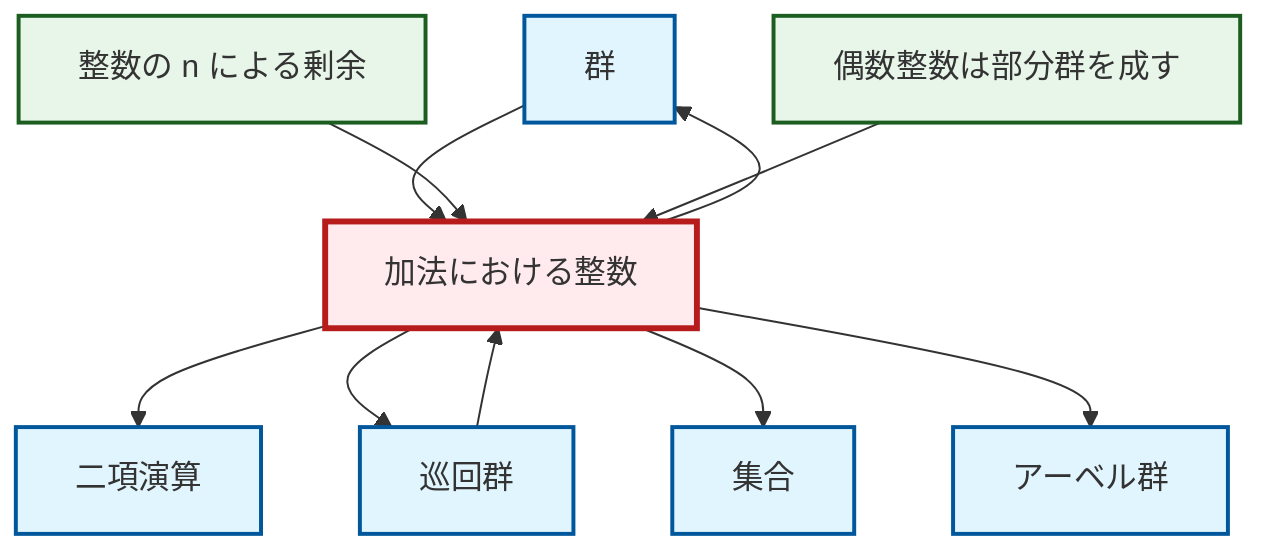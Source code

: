 graph TD
    classDef definition fill:#e1f5fe,stroke:#01579b,stroke-width:2px
    classDef theorem fill:#f3e5f5,stroke:#4a148c,stroke-width:2px
    classDef axiom fill:#fff3e0,stroke:#e65100,stroke-width:2px
    classDef example fill:#e8f5e9,stroke:#1b5e20,stroke-width:2px
    classDef current fill:#ffebee,stroke:#b71c1c,stroke-width:3px
    def-group["群"]:::definition
    def-binary-operation["二項演算"]:::definition
    def-set["集合"]:::definition
    def-abelian-group["アーベル群"]:::definition
    def-cyclic-group["巡回群"]:::definition
    ex-even-integers-subgroup["偶数整数は部分群を成す"]:::example
    ex-integers-addition["加法における整数"]:::example
    ex-quotient-integers-mod-n["整数の n による剰余"]:::example
    ex-integers-addition --> def-group
    def-cyclic-group --> ex-integers-addition
    def-group --> ex-integers-addition
    ex-quotient-integers-mod-n --> ex-integers-addition
    ex-integers-addition --> def-binary-operation
    ex-integers-addition --> def-cyclic-group
    ex-even-integers-subgroup --> ex-integers-addition
    ex-integers-addition --> def-set
    ex-integers-addition --> def-abelian-group
    class ex-integers-addition current